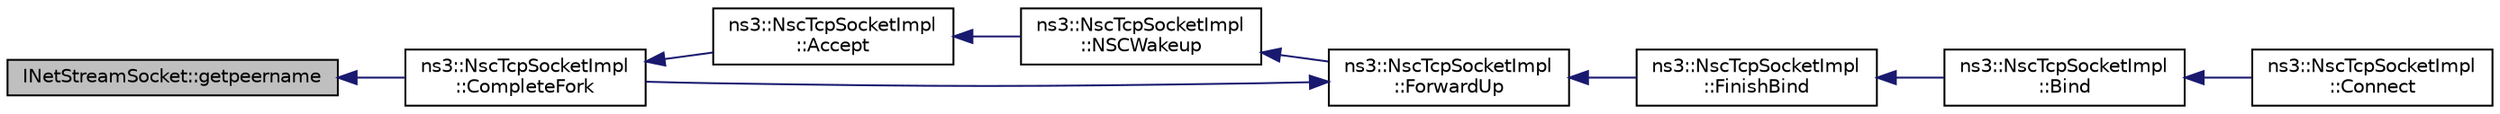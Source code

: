 digraph "INetStreamSocket::getpeername"
{
  edge [fontname="Helvetica",fontsize="10",labelfontname="Helvetica",labelfontsize="10"];
  node [fontname="Helvetica",fontsize="10",shape=record];
  rankdir="LR";
  Node1 [label="INetStreamSocket::getpeername",height=0.2,width=0.4,color="black", fillcolor="grey75", style="filled", fontcolor="black"];
  Node1 -> Node2 [dir="back",color="midnightblue",fontsize="10",style="solid"];
  Node2 [label="ns3::NscTcpSocketImpl\l::CompleteFork",height=0.2,width=0.4,color="black", fillcolor="white", style="filled",URL="$d5/d8e/classns3_1_1NscTcpSocketImpl.html#a97c12e4b7625d21acce2bee3abfd87c4",tooltip="Complete the Fork operations (after a connection has been accepted) "];
  Node2 -> Node3 [dir="back",color="midnightblue",fontsize="10",style="solid"];
  Node3 [label="ns3::NscTcpSocketImpl\l::Accept",height=0.2,width=0.4,color="black", fillcolor="white", style="filled",URL="$d5/d8e/classns3_1_1NscTcpSocketImpl.html#a95aacc7321726467d1b0daaf6bbdd986",tooltip="Accept an incoming connection. "];
  Node3 -> Node4 [dir="back",color="midnightblue",fontsize="10",style="solid"];
  Node4 [label="ns3::NscTcpSocketImpl\l::NSCWakeup",height=0.2,width=0.4,color="black", fillcolor="white", style="filled",URL="$d5/d8e/classns3_1_1NscTcpSocketImpl.html#aa5ec88a8104a8bae88dcb38cf32d5979",tooltip="Called by NscTcpSocketImpl::ForwardUp() "];
  Node4 -> Node5 [dir="back",color="midnightblue",fontsize="10",style="solid"];
  Node5 [label="ns3::NscTcpSocketImpl\l::ForwardUp",height=0.2,width=0.4,color="black", fillcolor="white", style="filled",URL="$d5/d8e/classns3_1_1NscTcpSocketImpl.html#a39838d4cdb10b8ff73d7afdbcdc96b8b",tooltip="Called by the L3 protocol when it received a packet to pass on to TCP. "];
  Node5 -> Node6 [dir="back",color="midnightblue",fontsize="10",style="solid"];
  Node6 [label="ns3::NscTcpSocketImpl\l::FinishBind",height=0.2,width=0.4,color="black", fillcolor="white", style="filled",URL="$d5/d8e/classns3_1_1NscTcpSocketImpl.html#af1e9f25dc27096602fff1b0f6924d9f7"];
  Node6 -> Node7 [dir="back",color="midnightblue",fontsize="10",style="solid"];
  Node7 [label="ns3::NscTcpSocketImpl\l::Bind",height=0.2,width=0.4,color="black", fillcolor="white", style="filled",URL="$d5/d8e/classns3_1_1NscTcpSocketImpl.html#add7339ac92d543a676f9b718bbc80c37",tooltip="Allocate a local IPv4 endpoint for this socket. "];
  Node7 -> Node8 [dir="back",color="midnightblue",fontsize="10",style="solid"];
  Node8 [label="ns3::NscTcpSocketImpl\l::Connect",height=0.2,width=0.4,color="black", fillcolor="white", style="filled",URL="$d5/d8e/classns3_1_1NscTcpSocketImpl.html#a10d599daaff9c3b7a1e93716e850ed97",tooltip="Initiate a connection to a remote host. "];
  Node5 -> Node2 [dir="back",color="midnightblue",fontsize="10",style="solid"];
}
